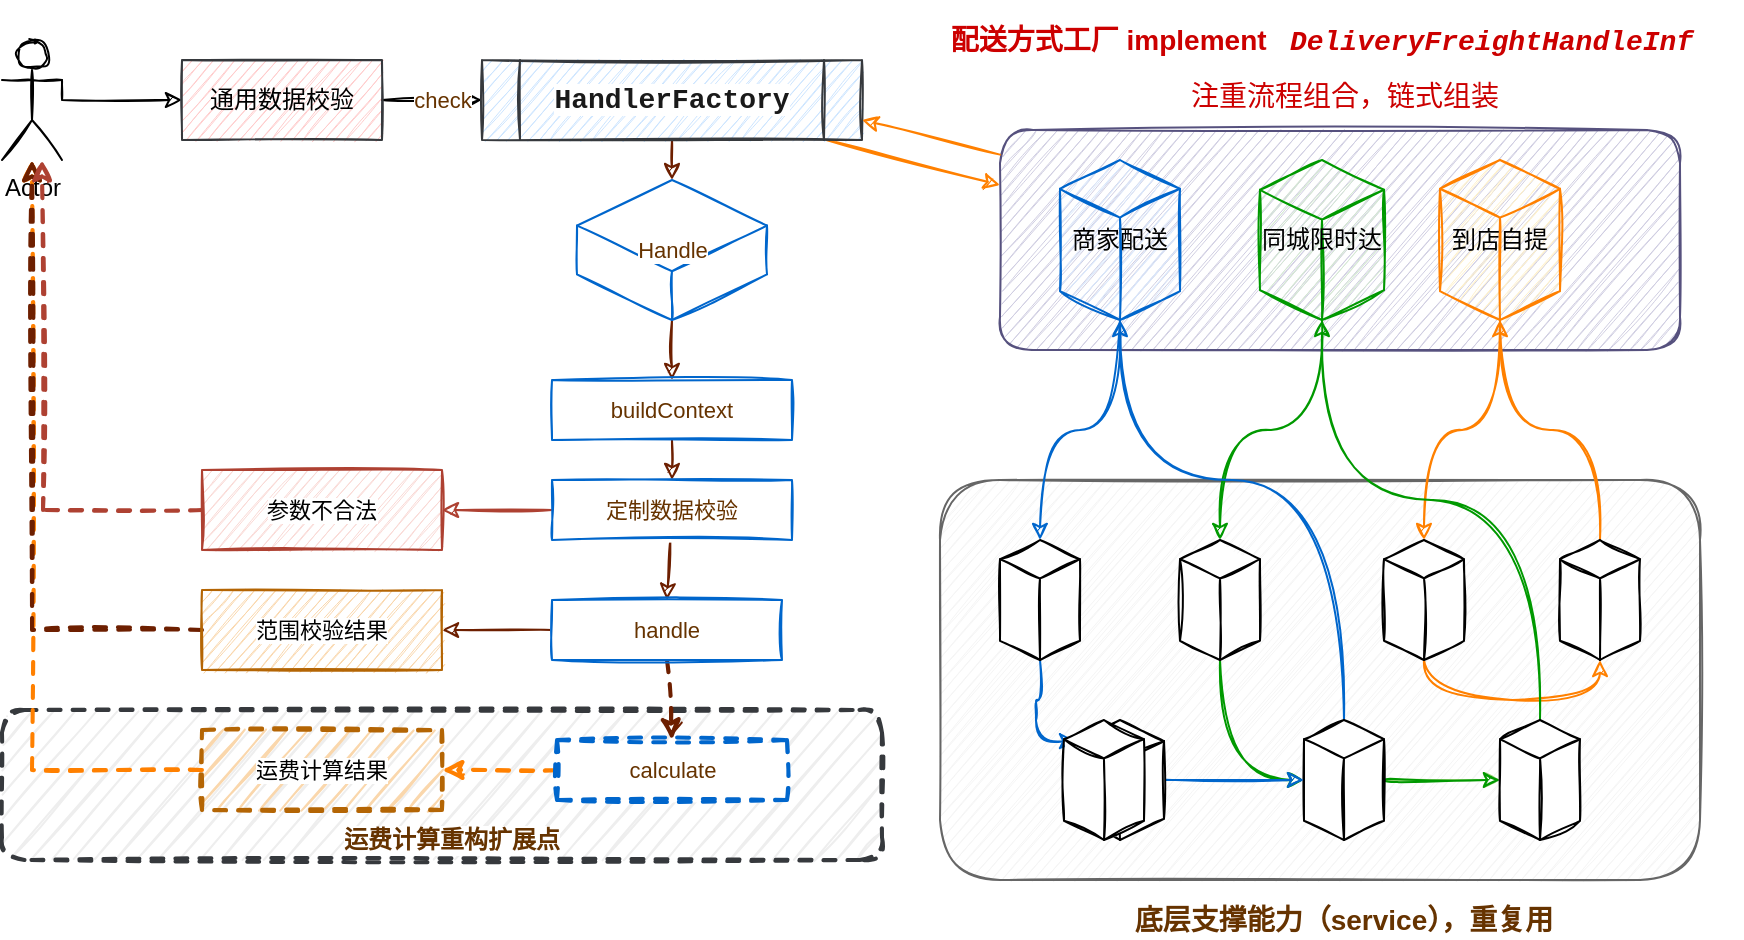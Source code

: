 <mxfile version="14.2.9" type="github">
  <diagram id="2QFG6WSZK44Wv-zl51h2" name="第 1 页">
    <mxGraphModel dx="1673" dy="839" grid="1" gridSize="10" guides="1" tooltips="1" connect="1" arrows="1" fold="1" page="1" pageScale="1" pageWidth="827" pageHeight="1169" math="0" shadow="0">
      <root>
        <mxCell id="0" />
        <mxCell id="1" parent="0" />
        <mxCell id="mv6PtNg7BML-jMBqRbeE-80" value="" style="rounded=1;whiteSpace=wrap;html=1;dashed=1;labelBackgroundColor=#FFFFFF;sketch=1;strokeColor=#36393d;strokeWidth=2;fontSize=11;fillColor=#eeeeee;" vertex="1" parent="1">
          <mxGeometry x="60" y="595" width="440" height="75" as="geometry" />
        </mxCell>
        <mxCell id="mv6PtNg7BML-jMBqRbeE-12" value="" style="rounded=1;whiteSpace=wrap;html=1;sketch=1;fontSize=14;fillColor=#f5f5f5;strokeColor=#666666;fontColor=#333333;" vertex="1" parent="1">
          <mxGeometry x="529" y="480" width="380" height="200" as="geometry" />
        </mxCell>
        <mxCell id="mv6PtNg7BML-jMBqRbeE-4" style="edgeStyle=orthogonalEdgeStyle;rounded=0;sketch=1;orthogonalLoop=1;jettySize=auto;html=1;exitX=1;exitY=0.333;exitDx=0;exitDy=0;exitPerimeter=0;entryX=0;entryY=0.5;entryDx=0;entryDy=0;" edge="1" parent="1" source="mv6PtNg7BML-jMBqRbeE-1" target="mv6PtNg7BML-jMBqRbeE-3">
          <mxGeometry relative="1" as="geometry">
            <Array as="points">
              <mxPoint x="90" y="290" />
            </Array>
          </mxGeometry>
        </mxCell>
        <mxCell id="mv6PtNg7BML-jMBqRbeE-1" value="Actor" style="shape=umlActor;verticalLabelPosition=bottom;verticalAlign=top;html=1;outlineConnect=0;sketch=1;" vertex="1" parent="1">
          <mxGeometry x="60" y="260" width="30" height="60" as="geometry" />
        </mxCell>
        <mxCell id="mv6PtNg7BML-jMBqRbeE-11" style="edgeStyle=orthogonalEdgeStyle;rounded=0;sketch=1;orthogonalLoop=1;jettySize=auto;html=1;exitX=1;exitY=0.5;exitDx=0;exitDy=0;entryX=0;entryY=0.5;entryDx=0;entryDy=0;fontSize=11;" edge="1" parent="1" source="mv6PtNg7BML-jMBqRbeE-3" target="mv6PtNg7BML-jMBqRbeE-5">
          <mxGeometry relative="1" as="geometry" />
        </mxCell>
        <mxCell id="mv6PtNg7BML-jMBqRbeE-45" value="check" style="edgeLabel;html=1;align=center;verticalAlign=middle;resizable=0;points=[];fontSize=11;fontColor=#663300;" vertex="1" connectable="0" parent="mv6PtNg7BML-jMBqRbeE-11">
          <mxGeometry x="-0.199" y="1" relative="1" as="geometry">
            <mxPoint x="10" y="1" as="offset" />
          </mxGeometry>
        </mxCell>
        <mxCell id="mv6PtNg7BML-jMBqRbeE-3" value="通用数据校验" style="rounded=0;whiteSpace=wrap;html=1;sketch=1;fillColor=#ffcccc;strokeColor=#36393d;" vertex="1" parent="1">
          <mxGeometry x="150" y="270" width="100" height="40" as="geometry" />
        </mxCell>
        <mxCell id="mv6PtNg7BML-jMBqRbeE-42" style="edgeStyle=none;rounded=0;sketch=1;orthogonalLoop=1;jettySize=auto;html=1;entryX=0;entryY=0.25;entryDx=0;entryDy=0;strokeColor=#FF8000;fontSize=14;fontColor=#663300;" edge="1" parent="1" source="mv6PtNg7BML-jMBqRbeE-5" target="mv6PtNg7BML-jMBqRbeE-6">
          <mxGeometry relative="1" as="geometry" />
        </mxCell>
        <mxCell id="mv6PtNg7BML-jMBqRbeE-53" style="edgeStyle=none;rounded=0;sketch=1;orthogonalLoop=1;jettySize=auto;html=1;exitX=0.5;exitY=1;exitDx=0;exitDy=0;entryX=0.5;entryY=0;entryDx=0;entryDy=0;entryPerimeter=0;strokeColor=#6D1F00;fontSize=11;fontColor=#663300;fillColor=#a0522d;" edge="1" parent="1" source="mv6PtNg7BML-jMBqRbeE-5" target="mv6PtNg7BML-jMBqRbeE-50">
          <mxGeometry relative="1" as="geometry" />
        </mxCell>
        <mxCell id="mv6PtNg7BML-jMBqRbeE-5" value="&lt;pre style=&quot;font-family: &amp;#34;courier new&amp;#34; , monospace ; font-size: 10.5pt&quot;&gt;&lt;pre style=&quot;font-size: 10.5pt ; font-family: &amp;#34;courier new&amp;#34; , monospace&quot;&gt;&lt;span style=&quot;background-color: rgb(255 , 255 , 255)&quot;&gt;&lt;font color=&quot;#1a1a1a&quot;&gt;&lt;b&gt;HandlerFactory&lt;/b&gt;&lt;/font&gt;&lt;/span&gt;&lt;/pre&gt;&lt;/pre&gt;" style="shape=process;whiteSpace=wrap;html=1;backgroundOutline=1;sketch=1;fillColor=#cce5ff;strokeColor=#36393d;" vertex="1" parent="1">
          <mxGeometry x="300" y="270" width="190" height="40" as="geometry" />
        </mxCell>
        <mxCell id="mv6PtNg7BML-jMBqRbeE-6" value="" style="rounded=1;whiteSpace=wrap;html=1;sketch=1;fillColor=#d0cee2;strokeColor=#56517e;" vertex="1" parent="1">
          <mxGeometry x="559" y="305" width="340" height="110" as="geometry" />
        </mxCell>
        <mxCell id="mv6PtNg7BML-jMBqRbeE-21" style="edgeStyle=orthogonalEdgeStyle;rounded=0;sketch=1;orthogonalLoop=1;jettySize=auto;html=1;exitX=0.5;exitY=1;exitDx=0;exitDy=0;exitPerimeter=0;entryX=0.5;entryY=0;entryDx=0;entryDy=0;entryPerimeter=0;fontSize=14;fontColor=#CC0000;curved=1;strokeColor=#0066CC;" edge="1" parent="1" source="mv6PtNg7BML-jMBqRbeE-7" target="mv6PtNg7BML-jMBqRbeE-13">
          <mxGeometry relative="1" as="geometry" />
        </mxCell>
        <mxCell id="mv6PtNg7BML-jMBqRbeE-7" value="商家配送" style="html=1;whiteSpace=wrap;shape=isoCube2;backgroundOutline=1;isoAngle=15;sketch=1;fillColor=#dae8fc;strokeColor=#0066CC;" vertex="1" parent="1">
          <mxGeometry x="589" y="320" width="60" height="80" as="geometry" />
        </mxCell>
        <mxCell id="mv6PtNg7BML-jMBqRbeE-29" style="edgeStyle=orthogonalEdgeStyle;curved=1;rounded=0;sketch=1;orthogonalLoop=1;jettySize=auto;html=1;entryX=0.5;entryY=0;entryDx=0;entryDy=0;entryPerimeter=0;fontSize=14;fontColor=#CC0000;strokeColor=#009900;" edge="1" parent="1" source="mv6PtNg7BML-jMBqRbeE-8" target="mv6PtNg7BML-jMBqRbeE-14">
          <mxGeometry relative="1" as="geometry" />
        </mxCell>
        <mxCell id="mv6PtNg7BML-jMBqRbeE-8" value="同城限时达" style="html=1;whiteSpace=wrap;shape=isoCube2;backgroundOutline=1;isoAngle=15;sketch=1;fillColor=#d5e8d4;strokeColor=#009900;" vertex="1" parent="1">
          <mxGeometry x="689" y="320" width="62" height="80" as="geometry" />
        </mxCell>
        <mxCell id="mv6PtNg7BML-jMBqRbeE-33" style="edgeStyle=orthogonalEdgeStyle;curved=1;rounded=0;sketch=1;orthogonalLoop=1;jettySize=auto;html=1;exitX=0.5;exitY=1;exitDx=0;exitDy=0;exitPerimeter=0;fontSize=14;fontColor=#CC0000;strokeColor=#FF8000;" edge="1" parent="1" source="mv6PtNg7BML-jMBqRbeE-9" target="mv6PtNg7BML-jMBqRbeE-16">
          <mxGeometry relative="1" as="geometry" />
        </mxCell>
        <mxCell id="mv6PtNg7BML-jMBqRbeE-9" value="到店自提" style="html=1;whiteSpace=wrap;shape=isoCube2;backgroundOutline=1;isoAngle=15;sketch=1;fillColor=#fff2cc;strokeColor=#FF8000;" vertex="1" parent="1">
          <mxGeometry x="779" y="320" width="60" height="80" as="geometry" />
        </mxCell>
        <mxCell id="mv6PtNg7BML-jMBqRbeE-10" value="配送方式工厂 implement&amp;nbsp; &amp;nbsp;&lt;span style=&quot;font-style: italic ; font-family: &amp;quot;courier new&amp;quot; , monospace ; font-size: 10.5pt&quot;&gt;DeliveryFreightHandleInf&lt;/span&gt;" style="text;html=1;strokeColor=none;fillColor=none;align=center;verticalAlign=middle;whiteSpace=wrap;rounded=0;sketch=1;fontStyle=1;fontSize=14;labelBackgroundColor=#FFFFFF;fontColor=#CC0000;" vertex="1" parent="1">
          <mxGeometry x="510" y="240" width="420" height="40" as="geometry" />
        </mxCell>
        <mxCell id="mv6PtNg7BML-jMBqRbeE-22" style="edgeStyle=orthogonalEdgeStyle;rounded=0;sketch=1;orthogonalLoop=1;jettySize=auto;html=1;exitX=0.5;exitY=1;exitDx=0;exitDy=0;exitPerimeter=0;entryX=0;entryY=0;entryDx=0;entryDy=10.563;entryPerimeter=0;fontSize=14;fontColor=#CC0000;curved=1;strokeColor=#0066CC;" edge="1" parent="1" source="mv6PtNg7BML-jMBqRbeE-13" target="mv6PtNg7BML-jMBqRbeE-18">
          <mxGeometry relative="1" as="geometry" />
        </mxCell>
        <mxCell id="mv6PtNg7BML-jMBqRbeE-13" value="" style="html=1;whiteSpace=wrap;shape=isoCube2;backgroundOutline=1;isoAngle=15;sketch=1;fontSize=14;" vertex="1" parent="1">
          <mxGeometry x="559" y="510" width="40" height="60" as="geometry" />
        </mxCell>
        <mxCell id="mv6PtNg7BML-jMBqRbeE-30" style="edgeStyle=orthogonalEdgeStyle;curved=1;rounded=0;sketch=1;orthogonalLoop=1;jettySize=auto;html=1;exitX=0.5;exitY=1;exitDx=0;exitDy=0;exitPerimeter=0;entryX=0;entryY=0.5;entryDx=0;entryDy=0;entryPerimeter=0;fontSize=14;fontColor=#CC0000;strokeColor=#009900;" edge="1" parent="1" source="mv6PtNg7BML-jMBqRbeE-14" target="mv6PtNg7BML-jMBqRbeE-15">
          <mxGeometry relative="1" as="geometry" />
        </mxCell>
        <mxCell id="mv6PtNg7BML-jMBqRbeE-14" value="" style="html=1;whiteSpace=wrap;shape=isoCube2;backgroundOutline=1;isoAngle=15;sketch=1;fontSize=14;" vertex="1" parent="1">
          <mxGeometry x="649" y="510" width="40" height="60" as="geometry" />
        </mxCell>
        <mxCell id="mv6PtNg7BML-jMBqRbeE-24" style="edgeStyle=orthogonalEdgeStyle;rounded=0;sketch=1;orthogonalLoop=1;jettySize=auto;html=1;exitX=0.5;exitY=0;exitDx=0;exitDy=0;exitPerimeter=0;entryX=0.5;entryY=1;entryDx=0;entryDy=0;entryPerimeter=0;fontSize=14;fontColor=#CC0000;curved=1;strokeColor=#0066CC;" edge="1" parent="1" source="mv6PtNg7BML-jMBqRbeE-15" target="mv6PtNg7BML-jMBqRbeE-7">
          <mxGeometry relative="1" as="geometry">
            <Array as="points">
              <mxPoint x="731" y="480" />
              <mxPoint x="619" y="480" />
            </Array>
          </mxGeometry>
        </mxCell>
        <mxCell id="mv6PtNg7BML-jMBqRbeE-31" style="edgeStyle=orthogonalEdgeStyle;curved=1;rounded=0;sketch=1;orthogonalLoop=1;jettySize=auto;html=1;exitX=1;exitY=0.5;exitDx=0;exitDy=0;exitPerimeter=0;fontSize=14;fontColor=#CC0000;strokeColor=#97D077;" edge="1" parent="1" source="mv6PtNg7BML-jMBqRbeE-15" target="mv6PtNg7BML-jMBqRbeE-17">
          <mxGeometry relative="1" as="geometry" />
        </mxCell>
        <mxCell id="mv6PtNg7BML-jMBqRbeE-37" value="" style="edgeStyle=orthogonalEdgeStyle;curved=1;rounded=0;sketch=1;orthogonalLoop=1;jettySize=auto;html=1;fontSize=14;fontColor=#CC0000;strokeColor=#009900;" edge="1" parent="1" source="mv6PtNg7BML-jMBqRbeE-15" target="mv6PtNg7BML-jMBqRbeE-17">
          <mxGeometry relative="1" as="geometry" />
        </mxCell>
        <mxCell id="mv6PtNg7BML-jMBqRbeE-15" value="" style="html=1;whiteSpace=wrap;shape=isoCube2;backgroundOutline=1;isoAngle=15;sketch=1;fontSize=14;" vertex="1" parent="1">
          <mxGeometry x="711" y="600" width="40" height="60" as="geometry" />
        </mxCell>
        <mxCell id="mv6PtNg7BML-jMBqRbeE-40" style="edgeStyle=orthogonalEdgeStyle;curved=1;rounded=0;sketch=1;orthogonalLoop=1;jettySize=auto;html=1;entryX=0.5;entryY=1;entryDx=0;entryDy=0;entryPerimeter=0;fontSize=14;fontColor=#663300;exitX=0.5;exitY=1;exitDx=0;exitDy=0;exitPerimeter=0;strokeColor=#FF8000;" edge="1" parent="1" source="mv6PtNg7BML-jMBqRbeE-16" target="mv6PtNg7BML-jMBqRbeE-19">
          <mxGeometry relative="1" as="geometry">
            <Array as="points">
              <mxPoint x="771" y="590" />
              <mxPoint x="859" y="590" />
            </Array>
          </mxGeometry>
        </mxCell>
        <mxCell id="mv6PtNg7BML-jMBqRbeE-16" value="" style="html=1;whiteSpace=wrap;shape=isoCube2;backgroundOutline=1;isoAngle=15;sketch=1;fontSize=14;" vertex="1" parent="1">
          <mxGeometry x="751" y="510" width="40" height="60" as="geometry" />
        </mxCell>
        <mxCell id="mv6PtNg7BML-jMBqRbeE-32" style="edgeStyle=orthogonalEdgeStyle;curved=1;rounded=0;sketch=1;orthogonalLoop=1;jettySize=auto;html=1;exitX=0.5;exitY=0;exitDx=0;exitDy=0;exitPerimeter=0;entryX=0.5;entryY=1;entryDx=0;entryDy=0;entryPerimeter=0;fontSize=14;fontColor=#CC0000;strokeColor=#009900;" edge="1" parent="1" source="mv6PtNg7BML-jMBqRbeE-17" target="mv6PtNg7BML-jMBqRbeE-8">
          <mxGeometry relative="1" as="geometry">
            <Array as="points">
              <mxPoint x="829" y="490" />
              <mxPoint x="720" y="490" />
            </Array>
          </mxGeometry>
        </mxCell>
        <mxCell id="mv6PtNg7BML-jMBqRbeE-17" value="" style="html=1;whiteSpace=wrap;shape=isoCube2;backgroundOutline=1;isoAngle=15;sketch=1;fontSize=14;" vertex="1" parent="1">
          <mxGeometry x="809" y="600" width="40" height="60" as="geometry" />
        </mxCell>
        <mxCell id="mv6PtNg7BML-jMBqRbeE-28" style="edgeStyle=orthogonalEdgeStyle;curved=1;rounded=0;sketch=1;orthogonalLoop=1;jettySize=auto;html=1;exitX=1;exitY=0.5;exitDx=0;exitDy=0;exitPerimeter=0;entryX=0;entryY=0.5;entryDx=0;entryDy=0;entryPerimeter=0;fontSize=14;fontColor=#CC0000;strokeColor=#0066CC;" edge="1" parent="1" source="mv6PtNg7BML-jMBqRbeE-18" target="mv6PtNg7BML-jMBqRbeE-15">
          <mxGeometry relative="1" as="geometry" />
        </mxCell>
        <mxCell id="mv6PtNg7BML-jMBqRbeE-18" value="" style="html=1;whiteSpace=wrap;shape=isoCube2;backgroundOutline=1;isoAngle=15;sketch=1;fontSize=14;" vertex="1" parent="1">
          <mxGeometry x="597" y="600" width="44" height="60" as="geometry" />
        </mxCell>
        <mxCell id="mv6PtNg7BML-jMBqRbeE-36" style="edgeStyle=orthogonalEdgeStyle;curved=1;rounded=0;sketch=1;orthogonalLoop=1;jettySize=auto;html=1;fontSize=14;fontColor=#CC0000;strokeColor=#FF8000;" edge="1" parent="1" source="mv6PtNg7BML-jMBqRbeE-19" target="mv6PtNg7BML-jMBqRbeE-9">
          <mxGeometry relative="1" as="geometry" />
        </mxCell>
        <mxCell id="mv6PtNg7BML-jMBqRbeE-19" value="" style="html=1;whiteSpace=wrap;shape=isoCube2;backgroundOutline=1;isoAngle=15;sketch=1;fontSize=14;" vertex="1" parent="1">
          <mxGeometry x="839" y="510" width="40" height="60" as="geometry" />
        </mxCell>
        <mxCell id="mv6PtNg7BML-jMBqRbeE-20" value="底层支撑能力（service），重复用" style="text;html=1;strokeColor=none;fillColor=none;align=center;verticalAlign=middle;whiteSpace=wrap;rounded=0;labelBackgroundColor=#FFFFFF;sketch=1;fontSize=14;fontStyle=1;fontColor=#663300;" vertex="1" parent="1">
          <mxGeometry x="611" y="700" width="240" as="geometry" />
        </mxCell>
        <mxCell id="mv6PtNg7BML-jMBqRbeE-25" value="" style="html=1;whiteSpace=wrap;shape=isoCube2;backgroundOutline=1;isoAngle=15;sketch=1;fontSize=14;" vertex="1" parent="1">
          <mxGeometry x="591" y="600" width="40" height="60" as="geometry" />
        </mxCell>
        <mxCell id="mv6PtNg7BML-jMBqRbeE-39" value="注重流程组合，链式组装" style="text;html=1;strokeColor=none;fillColor=none;align=center;verticalAlign=middle;whiteSpace=wrap;rounded=0;labelBackgroundColor=#FFFFFF;sketch=1;fontSize=14;fontColor=#CC0000;" vertex="1" parent="1">
          <mxGeometry x="638.5" y="275" width="185" height="25" as="geometry" />
        </mxCell>
        <mxCell id="mv6PtNg7BML-jMBqRbeE-60" style="edgeStyle=none;rounded=0;sketch=1;orthogonalLoop=1;jettySize=auto;html=1;strokeColor=#6D1F00;fontSize=11;fontColor=#663300;fillColor=#a0522d;" edge="1" parent="1" source="mv6PtNg7BML-jMBqRbeE-50" target="mv6PtNg7BML-jMBqRbeE-57">
          <mxGeometry relative="1" as="geometry" />
        </mxCell>
        <mxCell id="mv6PtNg7BML-jMBqRbeE-50" value="Handle" style="html=1;whiteSpace=wrap;shape=isoCube2;backgroundOutline=1;isoAngle=15;labelBackgroundColor=#FFFFFF;sketch=1;strokeColor=#0066CC;fontSize=11;fontColor=#663300;" vertex="1" parent="1">
          <mxGeometry x="347.5" y="330" width="95" height="70" as="geometry" />
        </mxCell>
        <mxCell id="mv6PtNg7BML-jMBqRbeE-51" value="" style="edgeStyle=none;rounded=0;sketch=1;orthogonalLoop=1;jettySize=auto;html=1;strokeColor=#FF8000;fontSize=11;fontColor=#663300;entryX=1;entryY=0.75;entryDx=0;entryDy=0;" edge="1" parent="1" source="mv6PtNg7BML-jMBqRbeE-6" target="mv6PtNg7BML-jMBqRbeE-5">
          <mxGeometry relative="1" as="geometry">
            <mxPoint x="650" y="329.656" as="sourcePoint" />
            <mxPoint x="500" y="347" as="targetPoint" />
          </mxGeometry>
        </mxCell>
        <mxCell id="mv6PtNg7BML-jMBqRbeE-59" style="edgeStyle=none;rounded=0;sketch=1;orthogonalLoop=1;jettySize=auto;html=1;entryX=0.5;entryY=0;entryDx=0;entryDy=0;strokeColor=#6D1F00;fontSize=11;fontColor=#663300;fillColor=#a0522d;" edge="1" parent="1" source="mv6PtNg7BML-jMBqRbeE-57" target="mv6PtNg7BML-jMBqRbeE-58">
          <mxGeometry relative="1" as="geometry" />
        </mxCell>
        <mxCell id="mv6PtNg7BML-jMBqRbeE-57" value="buildContext" style="rounded=0;whiteSpace=wrap;html=1;labelBackgroundColor=#FFFFFF;sketch=1;strokeColor=#0066CC;fontSize=11;fontColor=#663300;" vertex="1" parent="1">
          <mxGeometry x="335" y="430" width="120" height="30" as="geometry" />
        </mxCell>
        <mxCell id="mv6PtNg7BML-jMBqRbeE-66" style="edgeStyle=none;rounded=0;sketch=1;orthogonalLoop=1;jettySize=auto;html=1;entryX=0.5;entryY=0;entryDx=0;entryDy=0;strokeColor=#6D1F00;fontSize=11;fontColor=#663300;fillColor=#a0522d;" edge="1" parent="1" source="mv6PtNg7BML-jMBqRbeE-58" target="mv6PtNg7BML-jMBqRbeE-64">
          <mxGeometry relative="1" as="geometry" />
        </mxCell>
        <mxCell id="mv6PtNg7BML-jMBqRbeE-75" style="edgeStyle=none;rounded=0;sketch=1;orthogonalLoop=1;jettySize=auto;html=1;exitX=0;exitY=0.5;exitDx=0;exitDy=0;strokeColor=#ae4132;fontSize=11;fontColor=#663300;entryX=1;entryY=0.5;entryDx=0;entryDy=0;fillColor=#fad9d5;" edge="1" parent="1" source="mv6PtNg7BML-jMBqRbeE-58" target="mv6PtNg7BML-jMBqRbeE-76">
          <mxGeometry relative="1" as="geometry">
            <mxPoint x="280" y="495" as="targetPoint" />
          </mxGeometry>
        </mxCell>
        <mxCell id="mv6PtNg7BML-jMBqRbeE-58" value="定制数据校验" style="rounded=0;whiteSpace=wrap;html=1;labelBackgroundColor=#FFFFFF;sketch=1;strokeColor=#0066CC;fontSize=11;fontColor=#663300;" vertex="1" parent="1">
          <mxGeometry x="335" y="480" width="120" height="30" as="geometry" />
        </mxCell>
        <mxCell id="mv6PtNg7BML-jMBqRbeE-67" style="edgeStyle=none;rounded=0;sketch=1;orthogonalLoop=1;jettySize=auto;html=1;strokeColor=#6D1F00;fontSize=11;fontColor=#663300;fillColor=#a0522d;" edge="1" parent="1" source="mv6PtNg7BML-jMBqRbeE-64" target="mv6PtNg7BML-jMBqRbeE-74">
          <mxGeometry relative="1" as="geometry">
            <mxPoint x="280" y="551.739" as="targetPoint" />
          </mxGeometry>
        </mxCell>
        <mxCell id="mv6PtNg7BML-jMBqRbeE-69" style="edgeStyle=none;rounded=0;sketch=1;orthogonalLoop=1;jettySize=auto;html=1;exitX=0.5;exitY=1;exitDx=0;exitDy=0;strokeColor=#6D1F00;fontSize=11;fontColor=#663300;entryX=0.5;entryY=0;entryDx=0;entryDy=0;dashed=1;strokeWidth=2;fillColor=#a0522d;" edge="1" parent="1" source="mv6PtNg7BML-jMBqRbeE-64" target="mv6PtNg7BML-jMBqRbeE-70">
          <mxGeometry relative="1" as="geometry">
            <mxPoint x="393" y="610" as="targetPoint" />
          </mxGeometry>
        </mxCell>
        <mxCell id="mv6PtNg7BML-jMBqRbeE-64" value="handle" style="rounded=0;whiteSpace=wrap;html=1;labelBackgroundColor=#FFFFFF;sketch=1;strokeColor=#0066CC;fontSize=11;fontColor=#663300;" vertex="1" parent="1">
          <mxGeometry x="335" y="540" width="115" height="30" as="geometry" />
        </mxCell>
        <mxCell id="mv6PtNg7BML-jMBqRbeE-71" style="edgeStyle=none;rounded=0;sketch=1;orthogonalLoop=1;jettySize=auto;html=1;strokeColor=#FF8000;fontSize=11;fontColor=#663300;entryX=1;entryY=0.5;entryDx=0;entryDy=0;dashed=1;strokeWidth=2;" edge="1" parent="1" source="mv6PtNg7BML-jMBqRbeE-70" target="mv6PtNg7BML-jMBqRbeE-73">
          <mxGeometry relative="1" as="geometry">
            <mxPoint x="280" y="625" as="targetPoint" />
          </mxGeometry>
        </mxCell>
        <mxCell id="mv6PtNg7BML-jMBqRbeE-70" value="calculate" style="rounded=0;whiteSpace=wrap;html=1;labelBackgroundColor=#FFFFFF;sketch=1;strokeColor=#0066CC;fontSize=11;fontColor=#663300;dashed=1;strokeWidth=2;" vertex="1" parent="1">
          <mxGeometry x="337.5" y="610" width="115" height="30" as="geometry" />
        </mxCell>
        <mxCell id="mv6PtNg7BML-jMBqRbeE-78" style="edgeStyle=orthogonalEdgeStyle;rounded=0;sketch=1;orthogonalLoop=1;jettySize=auto;html=1;exitX=0;exitY=0.5;exitDx=0;exitDy=0;dashed=1;strokeColor=#FF8000;strokeWidth=2;fontSize=11;fontColor=#663300;" edge="1" parent="1" source="mv6PtNg7BML-jMBqRbeE-73" target="mv6PtNg7BML-jMBqRbeE-1">
          <mxGeometry relative="1" as="geometry" />
        </mxCell>
        <mxCell id="mv6PtNg7BML-jMBqRbeE-73" value="运费计算结果" style="rounded=0;whiteSpace=wrap;html=1;labelBackgroundColor=#FFFFFF;sketch=1;strokeColor=#b46504;fontSize=11;fillColor=#fad7ac;dashed=1;strokeWidth=2;" vertex="1" parent="1">
          <mxGeometry x="160" y="605" width="120" height="40" as="geometry" />
        </mxCell>
        <mxCell id="mv6PtNg7BML-jMBqRbeE-77" style="edgeStyle=orthogonalEdgeStyle;rounded=0;sketch=1;orthogonalLoop=1;jettySize=auto;html=1;exitX=0;exitY=0.5;exitDx=0;exitDy=0;dashed=1;strokeColor=#6D1F00;strokeWidth=2;fontSize=11;fontColor=#663300;fillColor=#a0522d;" edge="1" parent="1" source="mv6PtNg7BML-jMBqRbeE-74" target="mv6PtNg7BML-jMBqRbeE-1">
          <mxGeometry relative="1" as="geometry" />
        </mxCell>
        <mxCell id="mv6PtNg7BML-jMBqRbeE-74" value="范围校验结果" style="rounded=0;whiteSpace=wrap;html=1;labelBackgroundColor=#FFFFFF;sketch=1;strokeColor=#b46504;fontSize=11;fillColor=#fad7ac;" vertex="1" parent="1">
          <mxGeometry x="160" y="535" width="120" height="40" as="geometry" />
        </mxCell>
        <mxCell id="mv6PtNg7BML-jMBqRbeE-79" style="edgeStyle=orthogonalEdgeStyle;rounded=0;sketch=1;orthogonalLoop=1;jettySize=auto;html=1;dashed=1;strokeWidth=2;fontSize=11;fontColor=#663300;strokeColor=#ae4132;fillColor=#fad9d5;" edge="1" parent="1" source="mv6PtNg7BML-jMBqRbeE-76">
          <mxGeometry relative="1" as="geometry">
            <mxPoint x="80" y="320" as="targetPoint" />
          </mxGeometry>
        </mxCell>
        <mxCell id="mv6PtNg7BML-jMBqRbeE-76" value="参数不合法" style="rounded=0;whiteSpace=wrap;html=1;labelBackgroundColor=#FFFFFF;sketch=1;strokeColor=#ae4132;fontSize=11;fillColor=#fad9d5;" vertex="1" parent="1">
          <mxGeometry x="160" y="475" width="120" height="40" as="geometry" />
        </mxCell>
        <mxCell id="mv6PtNg7BML-jMBqRbeE-81" value="运费计算重构扩展点" style="text;html=1;strokeColor=none;fillColor=none;align=center;verticalAlign=middle;whiteSpace=wrap;rounded=0;dashed=1;labelBackgroundColor=#FFFFFF;sketch=1;fontSize=12;fontColor=#663300;fontStyle=1" vertex="1" parent="1">
          <mxGeometry x="220" y="650" width="130" height="20" as="geometry" />
        </mxCell>
      </root>
    </mxGraphModel>
  </diagram>
</mxfile>
